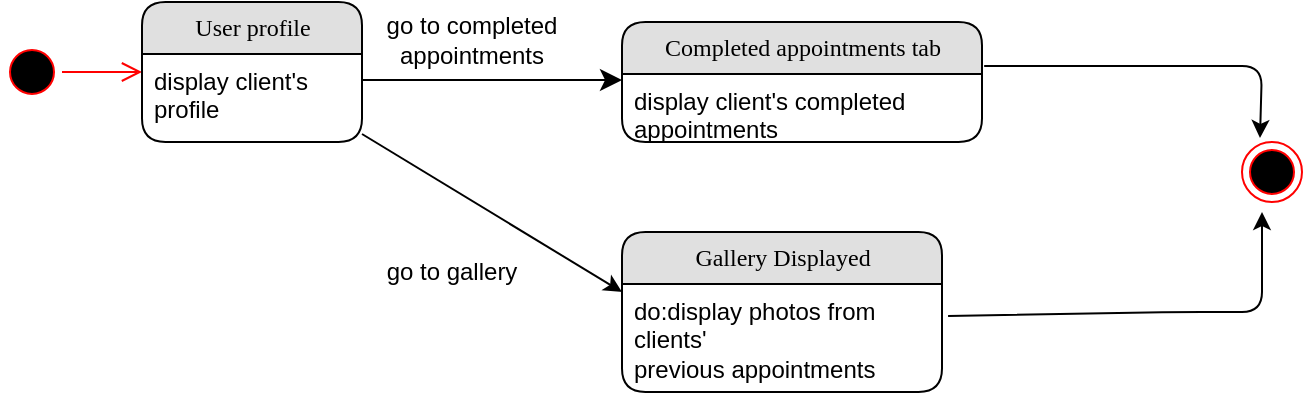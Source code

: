 <mxfile version="13.0.8" type="github">
  <diagram name="Page-1" id="b520641d-4fe3-3701-9064-5fc419738815">
    <mxGraphModel dx="946" dy="597" grid="1" gridSize="10" guides="1" tooltips="1" connect="1" arrows="1" fold="1" page="1" pageScale="1" pageWidth="1100" pageHeight="850" background="#ffffff" math="0" shadow="0">
      <root>
        <mxCell id="0" />
        <mxCell id="1" parent="0" />
        <mxCell id="21ea969265ad0168-39" style="edgeStyle=orthogonalEdgeStyle;html=1;labelBackgroundColor=none;startFill=0;startSize=8;endFill=1;endSize=8;fontFamily=Verdana;fontSize=12;exitX=1;exitY=0.5;" parent="1" edge="1">
          <mxGeometry relative="1" as="geometry">
            <Array as="points" />
            <mxPoint x="230" y="104" as="sourcePoint" />
            <mxPoint x="360" y="104" as="targetPoint" />
          </mxGeometry>
        </mxCell>
        <mxCell id="Hgtj_GoyG-KB-VZRIQT7-16" value="" style="ellipse;html=1;shape=endState;fillColor=#000000;strokeColor=#ff0000;" parent="1" vertex="1">
          <mxGeometry x="670" y="135" width="30" height="30" as="geometry" />
        </mxCell>
        <mxCell id="Hgtj_GoyG-KB-VZRIQT7-17" value="" style="ellipse;html=1;shape=startState;fillColor=#000000;strokeColor=#ff0000;" parent="1" vertex="1">
          <mxGeometry x="50" y="85" width="30" height="30" as="geometry" />
        </mxCell>
        <mxCell id="Hgtj_GoyG-KB-VZRIQT7-18" value="" style="edgeStyle=orthogonalEdgeStyle;html=1;verticalAlign=bottom;endArrow=open;endSize=8;strokeColor=#ff0000;" parent="1" source="Hgtj_GoyG-KB-VZRIQT7-17" edge="1">
          <mxGeometry relative="1" as="geometry">
            <mxPoint x="120" y="100" as="targetPoint" />
          </mxGeometry>
        </mxCell>
        <mxCell id="Hgtj_GoyG-KB-VZRIQT7-26" value="go to completed appointments" style="text;html=1;strokeColor=none;fillColor=none;align=center;verticalAlign=middle;whiteSpace=wrap;rounded=0;" parent="1" vertex="1">
          <mxGeometry x="230" y="74" width="110" height="20" as="geometry" />
        </mxCell>
        <mxCell id="Cqn9fgDsuQAYlUK2VSuY-5" value="" style="endArrow=classic;html=1;exitX=1.006;exitY=0.367;exitDx=0;exitDy=0;exitPerimeter=0;entryX=0.3;entryY=-0.067;entryDx=0;entryDy=0;entryPerimeter=0;" parent="1" source="Hgtj_GoyG-KB-VZRIQT7-1" target="Hgtj_GoyG-KB-VZRIQT7-16" edge="1">
          <mxGeometry width="50" height="50" relative="1" as="geometry">
            <mxPoint x="540" y="101.01" as="sourcePoint" />
            <mxPoint x="680" y="130" as="targetPoint" />
            <Array as="points">
              <mxPoint x="680" y="97" />
            </Array>
          </mxGeometry>
        </mxCell>
        <mxCell id="21ea969265ad0168-6" value="User profile" style="swimlane;html=1;fontStyle=0;childLayout=stackLayout;horizontal=1;startSize=26;fillColor=#e0e0e0;horizontalStack=0;resizeParent=1;resizeLast=0;collapsible=1;marginBottom=0;swimlaneFillColor=#ffffff;align=center;rounded=1;shadow=0;comic=0;labelBackgroundColor=none;strokeWidth=1;fontFamily=Verdana;fontSize=12" parent="1" vertex="1">
          <mxGeometry x="120" y="65" width="110" height="70" as="geometry" />
        </mxCell>
        <mxCell id="21ea969265ad0168-7" value="display client&#39;s profile&amp;nbsp;" style="text;html=1;strokeColor=none;fillColor=none;spacingLeft=4;spacingRight=4;whiteSpace=wrap;overflow=hidden;rotatable=0;points=[[0,0.5],[1,0.5]];portConstraint=eastwest;" parent="21ea969265ad0168-6" vertex="1">
          <mxGeometry y="26" width="110" height="44" as="geometry" />
        </mxCell>
        <mxCell id="Hgtj_GoyG-KB-VZRIQT7-1" value="Completed appointments tab" style="swimlane;html=1;fontStyle=0;childLayout=stackLayout;horizontal=1;startSize=26;fillColor=#e0e0e0;horizontalStack=0;resizeParent=1;resizeLast=0;collapsible=1;marginBottom=0;swimlaneFillColor=#ffffff;align=center;rounded=1;shadow=0;comic=0;labelBackgroundColor=none;strokeWidth=1;fontFamily=Verdana;fontSize=12" parent="1" vertex="1">
          <mxGeometry x="360" y="75" width="180" height="60" as="geometry" />
        </mxCell>
        <mxCell id="Hgtj_GoyG-KB-VZRIQT7-2" value="display client&#39;s completed appointments" style="text;html=1;strokeColor=none;fillColor=none;spacingLeft=4;spacingRight=4;whiteSpace=wrap;overflow=hidden;rotatable=0;points=[[0,0.5],[1,0.5]];portConstraint=eastwest;" parent="Hgtj_GoyG-KB-VZRIQT7-1" vertex="1">
          <mxGeometry y="26" width="180" height="34" as="geometry" />
        </mxCell>
        <mxCell id="pypK14SKhyYQGPZd_T_6-1" value="" style="endArrow=classic;html=1;" parent="1" edge="1">
          <mxGeometry width="50" height="50" relative="1" as="geometry">
            <mxPoint x="230" y="131" as="sourcePoint" />
            <mxPoint x="360" y="210" as="targetPoint" />
            <Array as="points" />
          </mxGeometry>
        </mxCell>
        <mxCell id="Hgtj_GoyG-KB-VZRIQT7-5" value="Gallery Displayed" style="swimlane;html=1;fontStyle=0;childLayout=stackLayout;horizontal=1;startSize=26;fillColor=#e0e0e0;horizontalStack=0;resizeParent=1;resizeLast=0;collapsible=1;marginBottom=0;swimlaneFillColor=#ffffff;align=center;rounded=1;shadow=0;comic=0;labelBackgroundColor=none;strokeWidth=1;fontFamily=Verdana;fontSize=12" parent="1" vertex="1">
          <mxGeometry x="360" y="180" width="160" height="80" as="geometry" />
        </mxCell>
        <mxCell id="Hgtj_GoyG-KB-VZRIQT7-6" value="do:display photos from clients&#39;&lt;br&gt;previous appointments" style="text;html=1;strokeColor=none;fillColor=none;spacingLeft=4;spacingRight=4;whiteSpace=wrap;overflow=hidden;rotatable=0;points=[[0,0.5],[1,0.5]];portConstraint=eastwest;" parent="Hgtj_GoyG-KB-VZRIQT7-5" vertex="1">
          <mxGeometry y="26" width="160" height="54" as="geometry" />
        </mxCell>
        <mxCell id="pypK14SKhyYQGPZd_T_6-2" value="go to gallery" style="text;html=1;strokeColor=none;fillColor=none;align=center;verticalAlign=middle;whiteSpace=wrap;rounded=0;" parent="1" vertex="1">
          <mxGeometry x="220" y="190" width="110" height="20" as="geometry" />
        </mxCell>
        <mxCell id="pypK14SKhyYQGPZd_T_6-3" value="" style="endArrow=classic;html=1;exitX=1.019;exitY=0.296;exitDx=0;exitDy=0;exitPerimeter=0;" parent="1" source="Hgtj_GoyG-KB-VZRIQT7-6" edge="1">
          <mxGeometry width="50" height="50" relative="1" as="geometry">
            <mxPoint x="520" y="230" as="sourcePoint" />
            <mxPoint x="680" y="170" as="targetPoint" />
            <Array as="points">
              <mxPoint x="640" y="220" />
              <mxPoint x="680" y="220" />
            </Array>
          </mxGeometry>
        </mxCell>
      </root>
    </mxGraphModel>
  </diagram>
</mxfile>
